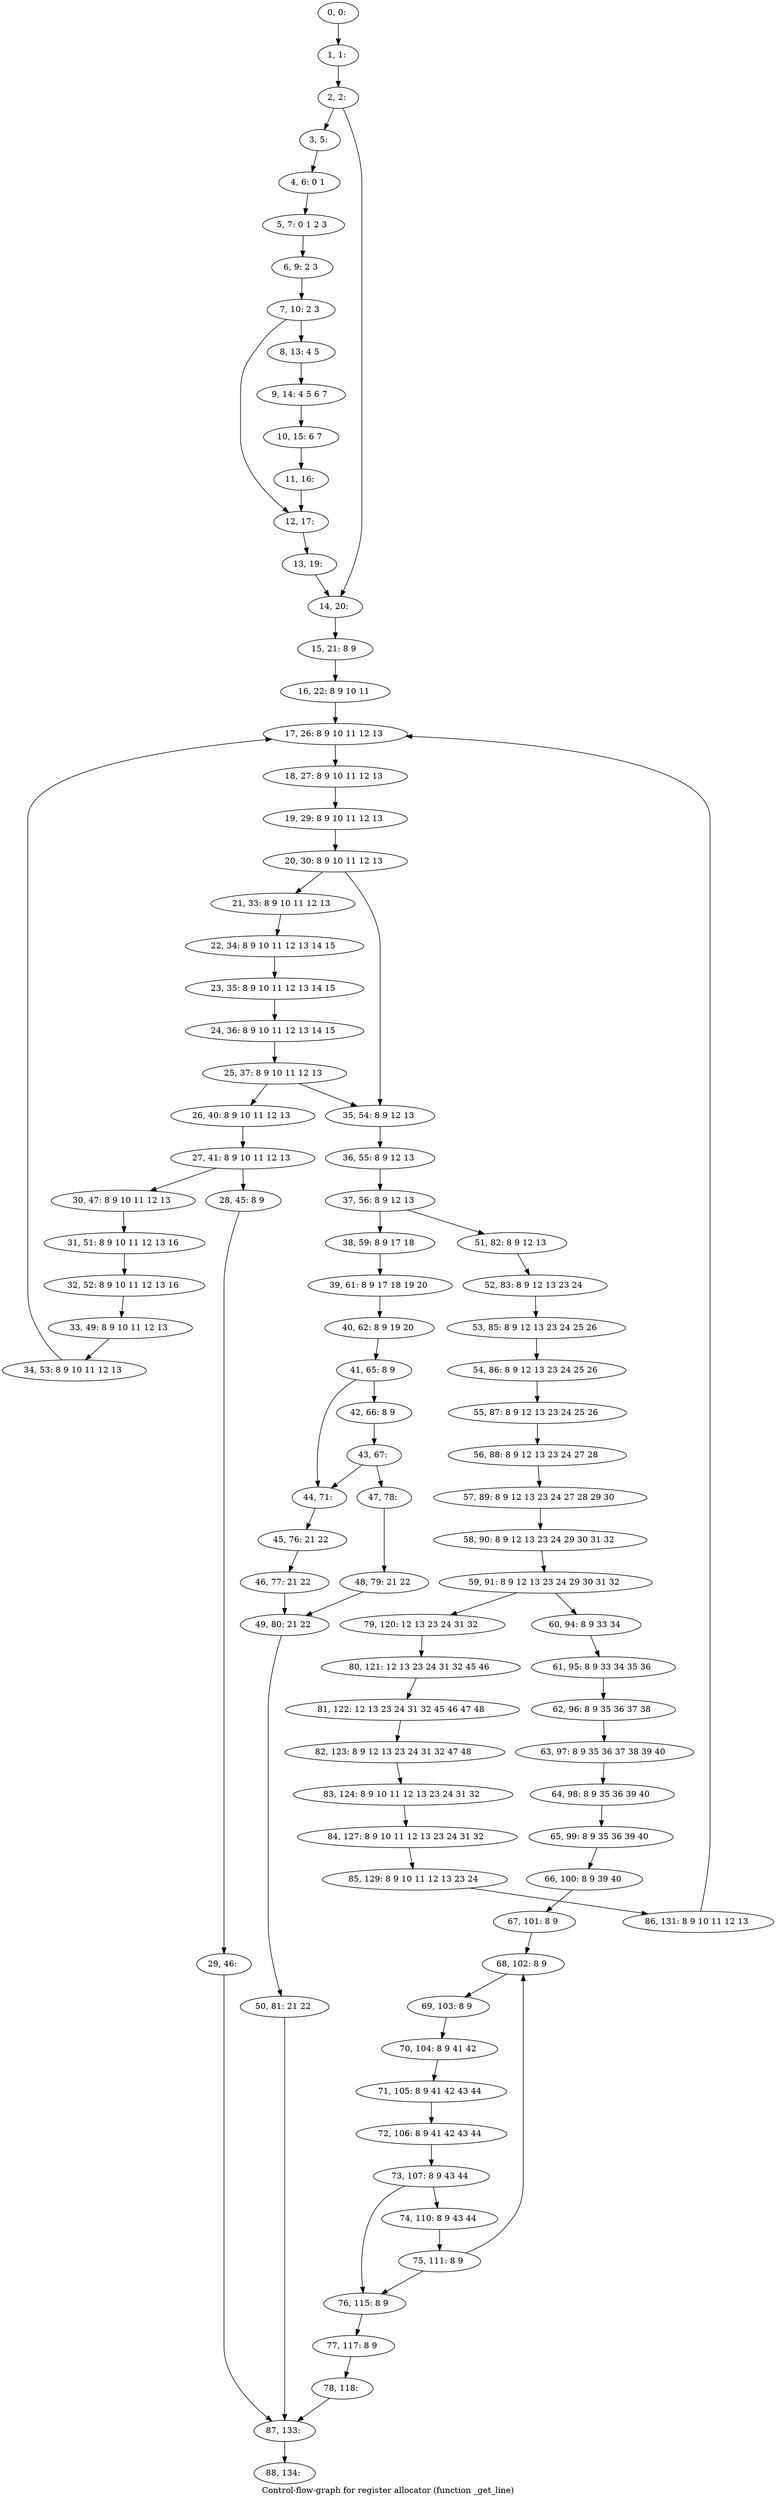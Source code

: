 digraph G {
graph [label="Control-flow-graph for register allocator (function _get_line)"]
0[label="0, 0: "];
1[label="1, 1: "];
2[label="2, 2: "];
3[label="3, 5: "];
4[label="4, 6: 0 1 "];
5[label="5, 7: 0 1 2 3 "];
6[label="6, 9: 2 3 "];
7[label="7, 10: 2 3 "];
8[label="8, 13: 4 5 "];
9[label="9, 14: 4 5 6 7 "];
10[label="10, 15: 6 7 "];
11[label="11, 16: "];
12[label="12, 17: "];
13[label="13, 19: "];
14[label="14, 20: "];
15[label="15, 21: 8 9 "];
16[label="16, 22: 8 9 10 11 "];
17[label="17, 26: 8 9 10 11 12 13 "];
18[label="18, 27: 8 9 10 11 12 13 "];
19[label="19, 29: 8 9 10 11 12 13 "];
20[label="20, 30: 8 9 10 11 12 13 "];
21[label="21, 33: 8 9 10 11 12 13 "];
22[label="22, 34: 8 9 10 11 12 13 14 15 "];
23[label="23, 35: 8 9 10 11 12 13 14 15 "];
24[label="24, 36: 8 9 10 11 12 13 14 15 "];
25[label="25, 37: 8 9 10 11 12 13 "];
26[label="26, 40: 8 9 10 11 12 13 "];
27[label="27, 41: 8 9 10 11 12 13 "];
28[label="28, 45: 8 9 "];
29[label="29, 46: "];
30[label="30, 47: 8 9 10 11 12 13 "];
31[label="31, 51: 8 9 10 11 12 13 16 "];
32[label="32, 52: 8 9 10 11 12 13 16 "];
33[label="33, 49: 8 9 10 11 12 13 "];
34[label="34, 53: 8 9 10 11 12 13 "];
35[label="35, 54: 8 9 12 13 "];
36[label="36, 55: 8 9 12 13 "];
37[label="37, 56: 8 9 12 13 "];
38[label="38, 59: 8 9 17 18 "];
39[label="39, 61: 8 9 17 18 19 20 "];
40[label="40, 62: 8 9 19 20 "];
41[label="41, 65: 8 9 "];
42[label="42, 66: 8 9 "];
43[label="43, 67: "];
44[label="44, 71: "];
45[label="45, 76: 21 22 "];
46[label="46, 77: 21 22 "];
47[label="47, 78: "];
48[label="48, 79: 21 22 "];
49[label="49, 80: 21 22 "];
50[label="50, 81: 21 22 "];
51[label="51, 82: 8 9 12 13 "];
52[label="52, 83: 8 9 12 13 23 24 "];
53[label="53, 85: 8 9 12 13 23 24 25 26 "];
54[label="54, 86: 8 9 12 13 23 24 25 26 "];
55[label="55, 87: 8 9 12 13 23 24 25 26 "];
56[label="56, 88: 8 9 12 13 23 24 27 28 "];
57[label="57, 89: 8 9 12 13 23 24 27 28 29 30 "];
58[label="58, 90: 8 9 12 13 23 24 29 30 31 32 "];
59[label="59, 91: 8 9 12 13 23 24 29 30 31 32 "];
60[label="60, 94: 8 9 33 34 "];
61[label="61, 95: 8 9 33 34 35 36 "];
62[label="62, 96: 8 9 35 36 37 38 "];
63[label="63, 97: 8 9 35 36 37 38 39 40 "];
64[label="64, 98: 8 9 35 36 39 40 "];
65[label="65, 99: 8 9 35 36 39 40 "];
66[label="66, 100: 8 9 39 40 "];
67[label="67, 101: 8 9 "];
68[label="68, 102: 8 9 "];
69[label="69, 103: 8 9 "];
70[label="70, 104: 8 9 41 42 "];
71[label="71, 105: 8 9 41 42 43 44 "];
72[label="72, 106: 8 9 41 42 43 44 "];
73[label="73, 107: 8 9 43 44 "];
74[label="74, 110: 8 9 43 44 "];
75[label="75, 111: 8 9 "];
76[label="76, 115: 8 9 "];
77[label="77, 117: 8 9 "];
78[label="78, 118: "];
79[label="79, 120: 12 13 23 24 31 32 "];
80[label="80, 121: 12 13 23 24 31 32 45 46 "];
81[label="81, 122: 12 13 23 24 31 32 45 46 47 48 "];
82[label="82, 123: 8 9 12 13 23 24 31 32 47 48 "];
83[label="83, 124: 8 9 10 11 12 13 23 24 31 32 "];
84[label="84, 127: 8 9 10 11 12 13 23 24 31 32 "];
85[label="85, 129: 8 9 10 11 12 13 23 24 "];
86[label="86, 131: 8 9 10 11 12 13 "];
87[label="87, 133: "];
88[label="88, 134: "];
0->1 ;
1->2 ;
2->3 ;
2->14 ;
3->4 ;
4->5 ;
5->6 ;
6->7 ;
7->8 ;
7->12 ;
8->9 ;
9->10 ;
10->11 ;
11->12 ;
12->13 ;
13->14 ;
14->15 ;
15->16 ;
16->17 ;
17->18 ;
18->19 ;
19->20 ;
20->21 ;
20->35 ;
21->22 ;
22->23 ;
23->24 ;
24->25 ;
25->26 ;
25->35 ;
26->27 ;
27->28 ;
27->30 ;
28->29 ;
29->87 ;
30->31 ;
31->32 ;
32->33 ;
33->34 ;
34->17 ;
35->36 ;
36->37 ;
37->38 ;
37->51 ;
38->39 ;
39->40 ;
40->41 ;
41->42 ;
41->44 ;
42->43 ;
43->44 ;
43->47 ;
44->45 ;
45->46 ;
46->49 ;
47->48 ;
48->49 ;
49->50 ;
50->87 ;
51->52 ;
52->53 ;
53->54 ;
54->55 ;
55->56 ;
56->57 ;
57->58 ;
58->59 ;
59->60 ;
59->79 ;
60->61 ;
61->62 ;
62->63 ;
63->64 ;
64->65 ;
65->66 ;
66->67 ;
67->68 ;
68->69 ;
69->70 ;
70->71 ;
71->72 ;
72->73 ;
73->74 ;
73->76 ;
74->75 ;
75->76 ;
75->68 ;
76->77 ;
77->78 ;
78->87 ;
79->80 ;
80->81 ;
81->82 ;
82->83 ;
83->84 ;
84->85 ;
85->86 ;
86->17 ;
87->88 ;
}
